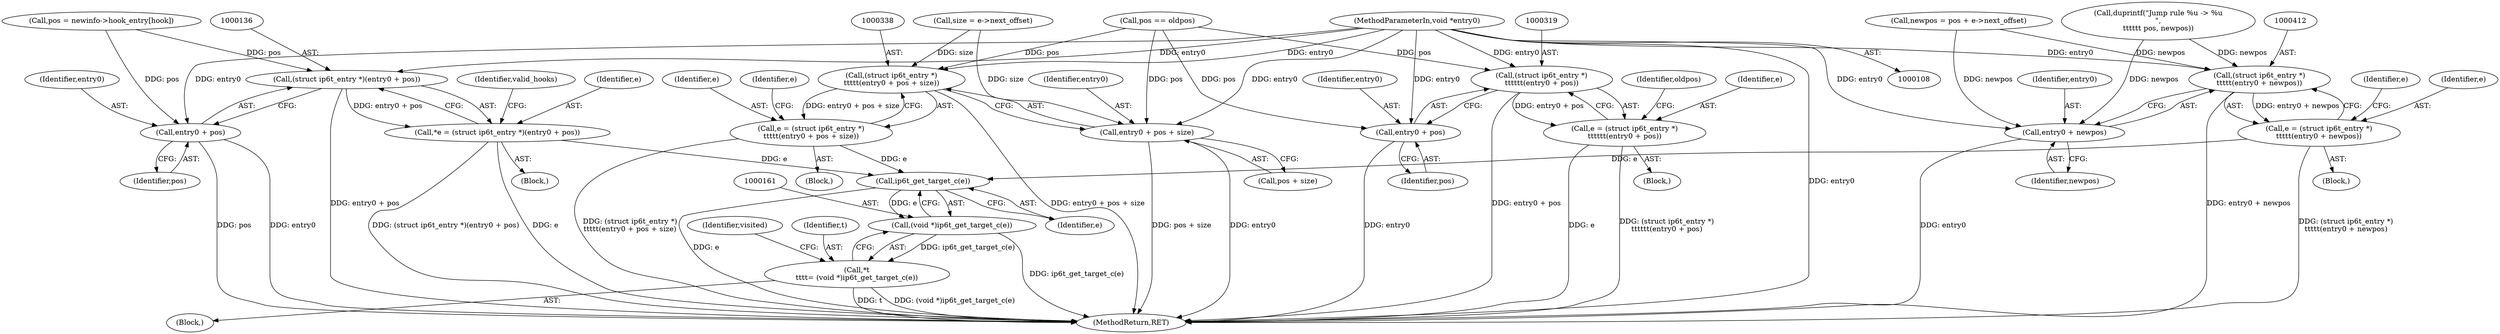 digraph "0_linux_54d83fc74aa9ec72794373cb47432c5f7fb1a309_11@pointer" {
"1000111" [label="(MethodParameterIn,void *entry0)"];
"1000135" [label="(Call,(struct ip6t_entry *)(entry0 + pos))"];
"1000133" [label="(Call,*e = (struct ip6t_entry *)(entry0 + pos))"];
"1000162" [label="(Call,ip6t_get_target_c(e))"];
"1000160" [label="(Call,(void *)ip6t_get_target_c(e))"];
"1000158" [label="(Call,*t\n\t\t\t\t= (void *)ip6t_get_target_c(e))"];
"1000137" [label="(Call,entry0 + pos)"];
"1000318" [label="(Call,(struct ip6t_entry *)\n\t\t\t\t\t\t(entry0 + pos))"];
"1000316" [label="(Call,e = (struct ip6t_entry *)\n\t\t\t\t\t\t(entry0 + pos))"];
"1000320" [label="(Call,entry0 + pos)"];
"1000337" [label="(Call,(struct ip6t_entry *)\n\t\t\t\t\t(entry0 + pos + size))"];
"1000335" [label="(Call,e = (struct ip6t_entry *)\n\t\t\t\t\t(entry0 + pos + size))"];
"1000339" [label="(Call,entry0 + pos + size)"];
"1000411" [label="(Call,(struct ip6t_entry *)\n\t\t\t\t\t(entry0 + newpos))"];
"1000409" [label="(Call,e = (struct ip6t_entry *)\n\t\t\t\t\t(entry0 + newpos))"];
"1000413" [label="(Call,entry0 + newpos)"];
"1000139" [label="(Identifier,pos)"];
"1000166" [label="(Identifier,visited)"];
"1000413" [label="(Call,entry0 + newpos)"];
"1000355" [label="(Block,)"];
"1000330" [label="(Call,size = e->next_offset)"];
"1000316" [label="(Call,e = (struct ip6t_entry *)\n\t\t\t\t\t\t(entry0 + pos))"];
"1000321" [label="(Identifier,entry0)"];
"1000411" [label="(Call,(struct ip6t_entry *)\n\t\t\t\t\t(entry0 + newpos))"];
"1000335" [label="(Call,e = (struct ip6t_entry *)\n\t\t\t\t\t(entry0 + pos + size))"];
"1000273" [label="(Block,)"];
"1000143" [label="(Identifier,valid_hooks)"];
"1000137" [label="(Call,entry0 + pos)"];
"1000111" [label="(MethodParameterIn,void *entry0)"];
"1000414" [label="(Identifier,entry0)"];
"1000340" [label="(Identifier,entry0)"];
"1000432" [label="(MethodReturn,RET)"];
"1000156" [label="(Block,)"];
"1000337" [label="(Call,(struct ip6t_entry *)\n\t\t\t\t\t(entry0 + pos + size))"];
"1000138" [label="(Identifier,entry0)"];
"1000160" [label="(Call,(void *)ip6t_get_target_c(e))"];
"1000135" [label="(Call,(struct ip6t_entry *)(entry0 + pos))"];
"1000312" [label="(Call,pos == oldpos)"];
"1000320" [label="(Call,entry0 + pos)"];
"1000409" [label="(Call,e = (struct ip6t_entry *)\n\t\t\t\t\t(entry0 + newpos))"];
"1000419" [label="(Identifier,e)"];
"1000396" [label="(Call,duprintf(\"Jump rule %u -> %u\n\",\n\t\t\t\t\t\t pos, newpos))"];
"1000133" [label="(Call,*e = (struct ip6t_entry *)(entry0 + pos))"];
"1000341" [label="(Call,pos + size)"];
"1000402" [label="(Call,newpos = pos + e->next_offset)"];
"1000410" [label="(Identifier,e)"];
"1000159" [label="(Identifier,t)"];
"1000125" [label="(Call,pos = newinfo->hook_entry[hook])"];
"1000162" [label="(Call,ip6t_get_target_c(e))"];
"1000163" [label="(Identifier,e)"];
"1000322" [label="(Identifier,pos)"];
"1000347" [label="(Identifier,e)"];
"1000238" [label="(Block,)"];
"1000134" [label="(Identifier,e)"];
"1000317" [label="(Identifier,e)"];
"1000339" [label="(Call,entry0 + pos + size)"];
"1000336" [label="(Identifier,e)"];
"1000415" [label="(Identifier,newpos)"];
"1000158" [label="(Call,*t\n\t\t\t\t= (void *)ip6t_get_target_c(e))"];
"1000123" [label="(Block,)"];
"1000324" [label="(Identifier,oldpos)"];
"1000318" [label="(Call,(struct ip6t_entry *)\n\t\t\t\t\t\t(entry0 + pos))"];
"1000111" -> "1000108"  [label="AST: "];
"1000111" -> "1000432"  [label="DDG: entry0"];
"1000111" -> "1000135"  [label="DDG: entry0"];
"1000111" -> "1000137"  [label="DDG: entry0"];
"1000111" -> "1000318"  [label="DDG: entry0"];
"1000111" -> "1000320"  [label="DDG: entry0"];
"1000111" -> "1000337"  [label="DDG: entry0"];
"1000111" -> "1000339"  [label="DDG: entry0"];
"1000111" -> "1000411"  [label="DDG: entry0"];
"1000111" -> "1000413"  [label="DDG: entry0"];
"1000135" -> "1000133"  [label="AST: "];
"1000135" -> "1000137"  [label="CFG: "];
"1000136" -> "1000135"  [label="AST: "];
"1000137" -> "1000135"  [label="AST: "];
"1000133" -> "1000135"  [label="CFG: "];
"1000135" -> "1000432"  [label="DDG: entry0 + pos"];
"1000135" -> "1000133"  [label="DDG: entry0 + pos"];
"1000125" -> "1000135"  [label="DDG: pos"];
"1000133" -> "1000123"  [label="AST: "];
"1000134" -> "1000133"  [label="AST: "];
"1000143" -> "1000133"  [label="CFG: "];
"1000133" -> "1000432"  [label="DDG: e"];
"1000133" -> "1000432"  [label="DDG: (struct ip6t_entry *)(entry0 + pos)"];
"1000133" -> "1000162"  [label="DDG: e"];
"1000162" -> "1000160"  [label="AST: "];
"1000162" -> "1000163"  [label="CFG: "];
"1000163" -> "1000162"  [label="AST: "];
"1000160" -> "1000162"  [label="CFG: "];
"1000162" -> "1000432"  [label="DDG: e"];
"1000162" -> "1000160"  [label="DDG: e"];
"1000335" -> "1000162"  [label="DDG: e"];
"1000409" -> "1000162"  [label="DDG: e"];
"1000160" -> "1000158"  [label="AST: "];
"1000161" -> "1000160"  [label="AST: "];
"1000158" -> "1000160"  [label="CFG: "];
"1000160" -> "1000432"  [label="DDG: ip6t_get_target_c(e)"];
"1000160" -> "1000158"  [label="DDG: ip6t_get_target_c(e)"];
"1000158" -> "1000156"  [label="AST: "];
"1000159" -> "1000158"  [label="AST: "];
"1000166" -> "1000158"  [label="CFG: "];
"1000158" -> "1000432"  [label="DDG: t"];
"1000158" -> "1000432"  [label="DDG: (void *)ip6t_get_target_c(e)"];
"1000137" -> "1000139"  [label="CFG: "];
"1000138" -> "1000137"  [label="AST: "];
"1000139" -> "1000137"  [label="AST: "];
"1000137" -> "1000432"  [label="DDG: pos"];
"1000137" -> "1000432"  [label="DDG: entry0"];
"1000125" -> "1000137"  [label="DDG: pos"];
"1000318" -> "1000316"  [label="AST: "];
"1000318" -> "1000320"  [label="CFG: "];
"1000319" -> "1000318"  [label="AST: "];
"1000320" -> "1000318"  [label="AST: "];
"1000316" -> "1000318"  [label="CFG: "];
"1000318" -> "1000432"  [label="DDG: entry0 + pos"];
"1000318" -> "1000316"  [label="DDG: entry0 + pos"];
"1000312" -> "1000318"  [label="DDG: pos"];
"1000316" -> "1000273"  [label="AST: "];
"1000317" -> "1000316"  [label="AST: "];
"1000324" -> "1000316"  [label="CFG: "];
"1000316" -> "1000432"  [label="DDG: (struct ip6t_entry *)\n\t\t\t\t\t\t(entry0 + pos)"];
"1000316" -> "1000432"  [label="DDG: e"];
"1000320" -> "1000322"  [label="CFG: "];
"1000321" -> "1000320"  [label="AST: "];
"1000322" -> "1000320"  [label="AST: "];
"1000320" -> "1000432"  [label="DDG: entry0"];
"1000312" -> "1000320"  [label="DDG: pos"];
"1000337" -> "1000335"  [label="AST: "];
"1000337" -> "1000339"  [label="CFG: "];
"1000338" -> "1000337"  [label="AST: "];
"1000339" -> "1000337"  [label="AST: "];
"1000335" -> "1000337"  [label="CFG: "];
"1000337" -> "1000432"  [label="DDG: entry0 + pos + size"];
"1000337" -> "1000335"  [label="DDG: entry0 + pos + size"];
"1000312" -> "1000337"  [label="DDG: pos"];
"1000330" -> "1000337"  [label="DDG: size"];
"1000335" -> "1000238"  [label="AST: "];
"1000336" -> "1000335"  [label="AST: "];
"1000347" -> "1000335"  [label="CFG: "];
"1000335" -> "1000432"  [label="DDG: (struct ip6t_entry *)\n\t\t\t\t\t(entry0 + pos + size)"];
"1000339" -> "1000341"  [label="CFG: "];
"1000340" -> "1000339"  [label="AST: "];
"1000341" -> "1000339"  [label="AST: "];
"1000339" -> "1000432"  [label="DDG: entry0"];
"1000339" -> "1000432"  [label="DDG: pos + size"];
"1000312" -> "1000339"  [label="DDG: pos"];
"1000330" -> "1000339"  [label="DDG: size"];
"1000411" -> "1000409"  [label="AST: "];
"1000411" -> "1000413"  [label="CFG: "];
"1000412" -> "1000411"  [label="AST: "];
"1000413" -> "1000411"  [label="AST: "];
"1000409" -> "1000411"  [label="CFG: "];
"1000411" -> "1000432"  [label="DDG: entry0 + newpos"];
"1000411" -> "1000409"  [label="DDG: entry0 + newpos"];
"1000402" -> "1000411"  [label="DDG: newpos"];
"1000396" -> "1000411"  [label="DDG: newpos"];
"1000409" -> "1000355"  [label="AST: "];
"1000410" -> "1000409"  [label="AST: "];
"1000419" -> "1000409"  [label="CFG: "];
"1000409" -> "1000432"  [label="DDG: (struct ip6t_entry *)\n\t\t\t\t\t(entry0 + newpos)"];
"1000413" -> "1000415"  [label="CFG: "];
"1000414" -> "1000413"  [label="AST: "];
"1000415" -> "1000413"  [label="AST: "];
"1000413" -> "1000432"  [label="DDG: entry0"];
"1000402" -> "1000413"  [label="DDG: newpos"];
"1000396" -> "1000413"  [label="DDG: newpos"];
}

